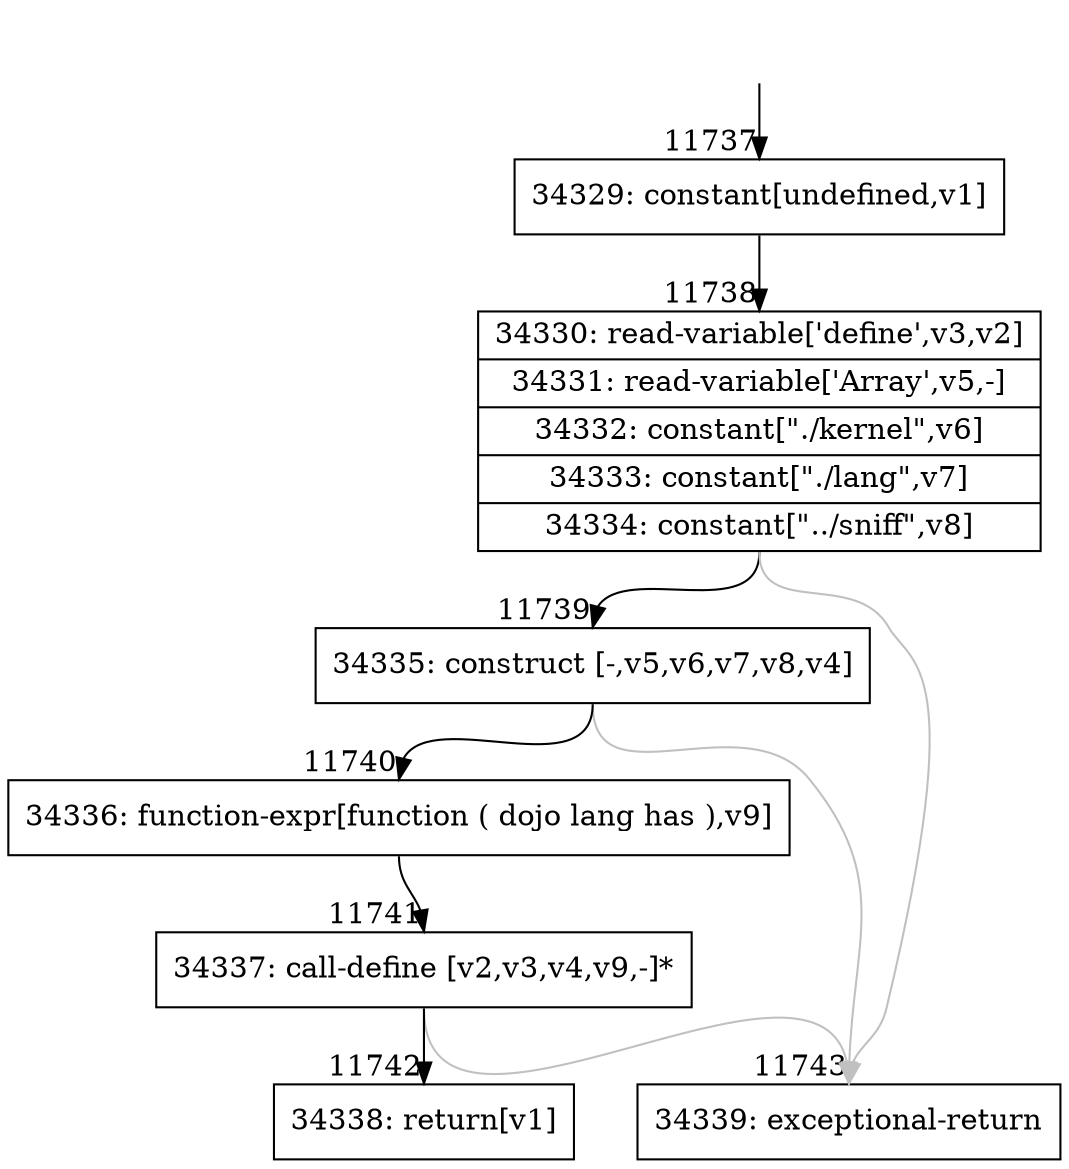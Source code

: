 digraph {
rankdir="TD"
BB_entry867[shape=none,label=""];
BB_entry867 -> BB11737 [tailport=s, headport=n, headlabel="    11737"]
BB11737 [shape=record label="{34329: constant[undefined,v1]}" ] 
BB11737 -> BB11738 [tailport=s, headport=n, headlabel="      11738"]
BB11738 [shape=record label="{34330: read-variable['define',v3,v2]|34331: read-variable['Array',v5,-]|34332: constant[\"./kernel\",v6]|34333: constant[\"./lang\",v7]|34334: constant[\"../sniff\",v8]}" ] 
BB11738 -> BB11739 [tailport=s, headport=n, headlabel="      11739"]
BB11738 -> BB11743 [tailport=s, headport=n, color=gray, headlabel="      11743"]
BB11739 [shape=record label="{34335: construct [-,v5,v6,v7,v8,v4]}" ] 
BB11739 -> BB11740 [tailport=s, headport=n, headlabel="      11740"]
BB11739 -> BB11743 [tailport=s, headport=n, color=gray]
BB11740 [shape=record label="{34336: function-expr[function ( dojo lang has ),v9]}" ] 
BB11740 -> BB11741 [tailport=s, headport=n, headlabel="      11741"]
BB11741 [shape=record label="{34337: call-define [v2,v3,v4,v9,-]*}" ] 
BB11741 -> BB11742 [tailport=s, headport=n, headlabel="      11742"]
BB11741 -> BB11743 [tailport=s, headport=n, color=gray]
BB11742 [shape=record label="{34338: return[v1]}" ] 
BB11743 [shape=record label="{34339: exceptional-return}" ] 
//#$~ 16320
}
